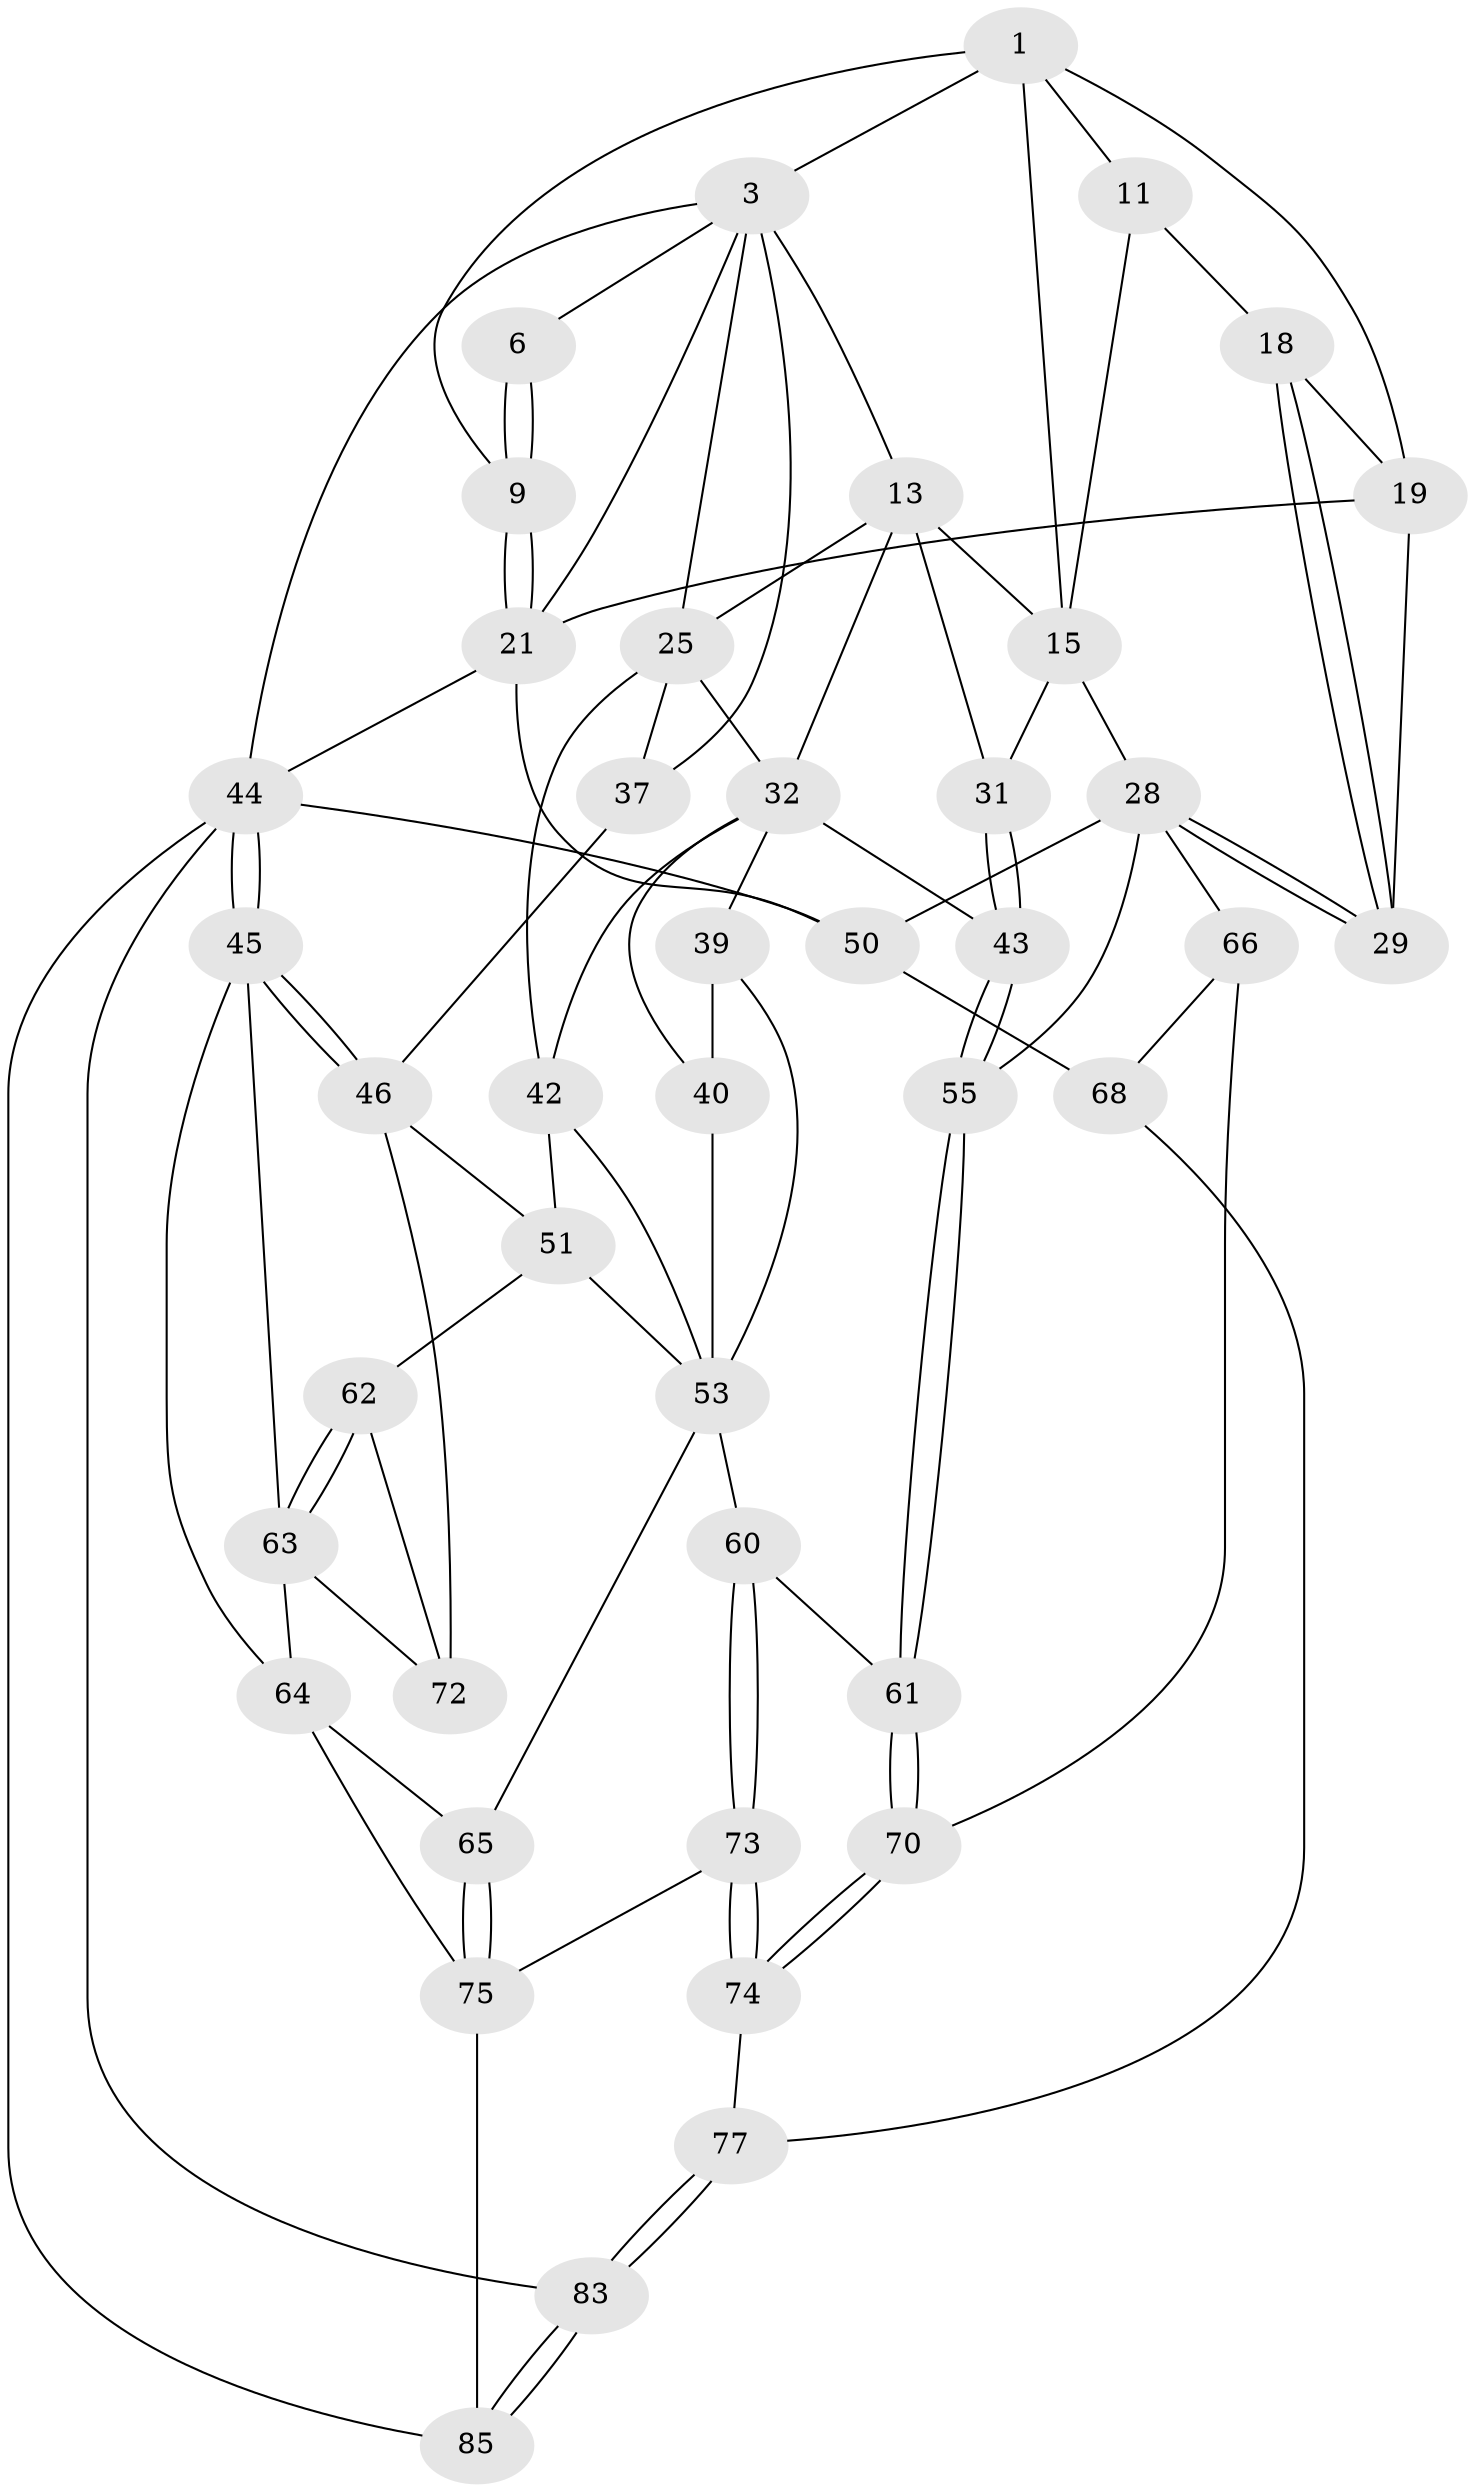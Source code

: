 // original degree distribution, {3: 0.023255813953488372, 4: 0.23255813953488372, 5: 0.5348837209302325, 6: 0.20930232558139536}
// Generated by graph-tools (version 1.1) at 2025/17/03/09/25 04:17:21]
// undirected, 43 vertices, 98 edges
graph export_dot {
graph [start="1"]
  node [color=gray90,style=filled];
  1 [pos="+0.2191944289276712+0",super="+2+7"];
  3 [pos="+0.2884220809622745+0.04858640747018529",super="+4"];
  6 [pos="+0.20950606622968151+0"];
  9 [pos="+0+0"];
  11 [pos="+0.19409603539049744+0.10320535947182398",super="+17"];
  13 [pos="+0.5381111674187693+0.021308774485171808",super="+14"];
  15 [pos="+0.3665843297859889+0.16564501038327184",super="+27+16"];
  18 [pos="+0.1802672901689438+0.19297692726031326"];
  19 [pos="+0.07631959968403655+0.10640604527598131",super="+23"];
  21 [pos="+0+0",super="+22"];
  25 [pos="+0.7762706625227459+0.1730473131159124",super="+26+34"];
  28 [pos="+0.2239168316756009+0.3923889322976008",super="+49"];
  29 [pos="+0.1575116097579523+0.33185536811865435"];
  31 [pos="+0.2926660789433566+0.4011780082360231"];
  32 [pos="+0.6388930966418447+0.3007627441340572",super="+33+35"];
  37 [pos="+1+0.3033130487628511"];
  39 [pos="+0.6798771257652879+0.5209658205892924"];
  40 [pos="+0.520295821586285+0.5140884765861776"];
  42 [pos="+0.8163400523527918+0.44594481816118803",super="+52"];
  43 [pos="+0.4765595667526862+0.5000012599728128"];
  44 [pos="+1+1",super="+84"];
  45 [pos="+1+1",super="+80"];
  46 [pos="+1+1",super="+47"];
  50 [pos="+0+0.6803251013008902",super="+69"];
  51 [pos="+0.9128118388502601+0.5763977818279713",super="+58"];
  53 [pos="+0.763467221790071+0.6141064197479587",super="+54"];
  55 [pos="+0.4365767661311006+0.5961137005239747"];
  60 [pos="+0.4934880668692523+0.719600179922751"];
  61 [pos="+0.43234651346975167+0.6258720580220295"];
  62 [pos="+0.8226693456226166+0.6887053492612378"];
  63 [pos="+0.7786701764937197+0.7769139976936679",super="+79"];
  64 [pos="+0.7316095047868096+0.7980500542145904",super="+81"];
  65 [pos="+0.6696273796706605+0.8038394110620232"];
  66 [pos="+0.21798472144752237+0.6173254456319099",super="+67"];
  68 [pos="+0+0.7132011038162275"];
  70 [pos="+0.28960539526080253+0.7656496404070801"];
  72 [pos="+1+0.7492056163098085",super="+78"];
  73 [pos="+0.43727464155986445+0.9334636586928721"];
  74 [pos="+0.29192460848229623+0.8147134266045253"];
  75 [pos="+0.6318797635852441+0.8447378218357592",super="+82+76"];
  77 [pos="+0.22523141521333834+0.8405903670652066"];
  83 [pos="+0+1"];
  85 [pos="+0.4508655184217556+1",super="+86"];
  1 -- 11 [weight=2];
  1 -- 3 [weight=2];
  1 -- 19;
  1 -- 9;
  1 -- 15;
  3 -- 37;
  3 -- 6;
  3 -- 21;
  3 -- 25;
  3 -- 44;
  3 -- 13;
  6 -- 9;
  6 -- 9;
  9 -- 21;
  9 -- 21;
  11 -- 18;
  11 -- 15;
  13 -- 25;
  13 -- 15;
  13 -- 31;
  13 -- 32;
  15 -- 28;
  15 -- 31;
  18 -- 19;
  18 -- 29;
  18 -- 29;
  19 -- 29;
  19 -- 21;
  21 -- 50;
  21 -- 44;
  25 -- 32 [weight=2];
  25 -- 42;
  25 -- 37;
  28 -- 29;
  28 -- 29;
  28 -- 50;
  28 -- 66;
  28 -- 55;
  31 -- 43;
  31 -- 43;
  32 -- 40;
  32 -- 43;
  32 -- 42;
  32 -- 39;
  37 -- 46;
  39 -- 40;
  39 -- 53;
  40 -- 53;
  42 -- 51;
  42 -- 53;
  43 -- 55;
  43 -- 55;
  44 -- 45;
  44 -- 45;
  44 -- 85;
  44 -- 83;
  44 -- 50;
  45 -- 46;
  45 -- 46;
  45 -- 63;
  45 -- 64;
  46 -- 72 [weight=2];
  46 -- 51;
  50 -- 68;
  51 -- 53;
  51 -- 62;
  53 -- 65;
  53 -- 60;
  55 -- 61;
  55 -- 61;
  60 -- 61;
  60 -- 73;
  60 -- 73;
  61 -- 70;
  61 -- 70;
  62 -- 63;
  62 -- 63;
  62 -- 72;
  63 -- 64;
  63 -- 72;
  64 -- 65;
  64 -- 75;
  65 -- 75;
  65 -- 75;
  66 -- 68;
  66 -- 70;
  68 -- 77;
  70 -- 74;
  70 -- 74;
  73 -- 74;
  73 -- 74;
  73 -- 75;
  74 -- 77;
  75 -- 85 [weight=2];
  77 -- 83;
  77 -- 83;
  83 -- 85;
  83 -- 85;
}
